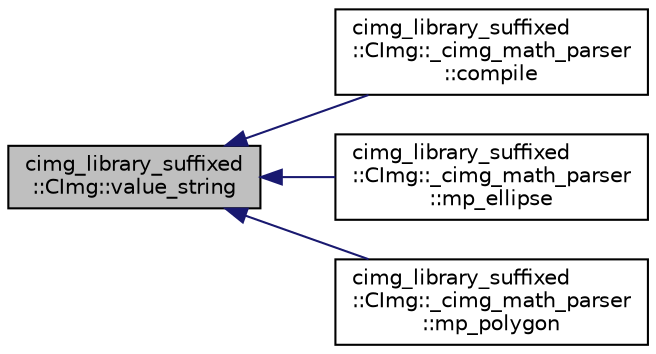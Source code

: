 digraph "cimg_library_suffixed::CImg::value_string"
{
  edge [fontname="Helvetica",fontsize="10",labelfontname="Helvetica",labelfontsize="10"];
  node [fontname="Helvetica",fontsize="10",shape=record];
  rankdir="LR";
  Node3381 [label="cimg_library_suffixed\l::CImg::value_string",height=0.2,width=0.4,color="black", fillcolor="grey75", style="filled", fontcolor="black"];
  Node3381 -> Node3382 [dir="back",color="midnightblue",fontsize="10",style="solid",fontname="Helvetica"];
  Node3382 [label="cimg_library_suffixed\l::CImg::_cimg_math_parser\l::compile",height=0.2,width=0.4,color="black", fillcolor="white", style="filled",URL="$structcimg__library__suffixed_1_1_c_img_1_1__cimg__math__parser.html#a318c44c5d1f4f0114355f37ace87a4ae"];
  Node3381 -> Node3383 [dir="back",color="midnightblue",fontsize="10",style="solid",fontname="Helvetica"];
  Node3383 [label="cimg_library_suffixed\l::CImg::_cimg_math_parser\l::mp_ellipse",height=0.2,width=0.4,color="black", fillcolor="white", style="filled",URL="$structcimg__library__suffixed_1_1_c_img_1_1__cimg__math__parser.html#a4cd30507977620b554a3d18a99901ec5"];
  Node3381 -> Node3384 [dir="back",color="midnightblue",fontsize="10",style="solid",fontname="Helvetica"];
  Node3384 [label="cimg_library_suffixed\l::CImg::_cimg_math_parser\l::mp_polygon",height=0.2,width=0.4,color="black", fillcolor="white", style="filled",URL="$structcimg__library__suffixed_1_1_c_img_1_1__cimg__math__parser.html#a1bef99ee64aadb4adc5777e2f4ae81b8"];
}
